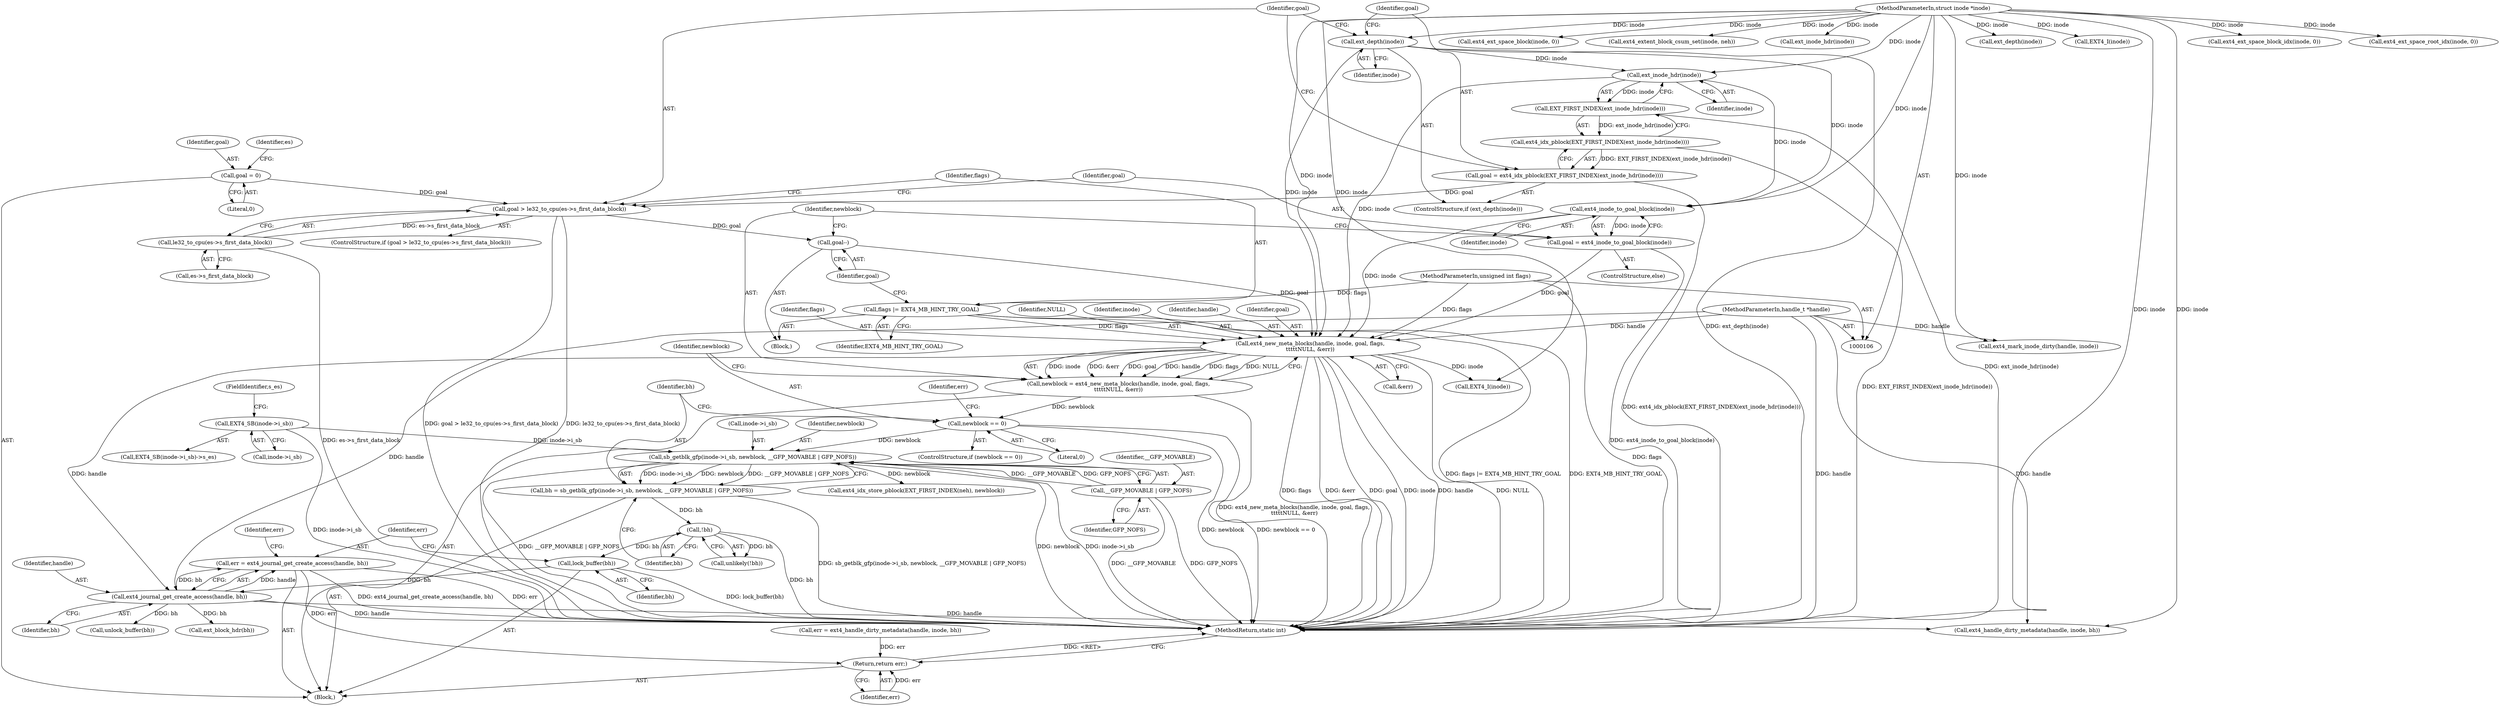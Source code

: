 digraph "0_linux_592acbf16821288ecdc4192c47e3774a4c48bb64@API" {
"1000193" [label="(Call,err = ext4_journal_get_create_access(handle, bh))"];
"1000195" [label="(Call,ext4_journal_get_create_access(handle, bh))"];
"1000160" [label="(Call,ext4_new_meta_blocks(handle, inode, goal, flags,\n\t\t\t\t\tNULL, &err))"];
"1000107" [label="(MethodParameterIn,handle_t *handle)"];
"1000156" [label="(Call,ext4_inode_to_goal_block(inode))"];
"1000138" [label="(Call,ext_inode_hdr(inode))"];
"1000132" [label="(Call,ext_depth(inode))"];
"1000108" [label="(MethodParameterIn,struct inode *inode)"];
"1000151" [label="(Call,goal--)"];
"1000141" [label="(Call,goal > le32_to_cpu(es->s_first_data_block))"];
"1000134" [label="(Call,goal = ext4_idx_pblock(EXT_FIRST_INDEX(ext_inode_hdr(inode))))"];
"1000136" [label="(Call,ext4_idx_pblock(EXT_FIRST_INDEX(ext_inode_hdr(inode))))"];
"1000137" [label="(Call,EXT_FIRST_INDEX(ext_inode_hdr(inode)))"];
"1000115" [label="(Call,goal = 0)"];
"1000143" [label="(Call,le32_to_cpu(es->s_first_data_block))"];
"1000154" [label="(Call,goal = ext4_inode_to_goal_block(inode))"];
"1000148" [label="(Call,flags |= EXT4_MB_HINT_TRY_GOAL)"];
"1000109" [label="(MethodParameterIn,unsigned int flags)"];
"1000191" [label="(Call,lock_buffer(bh))"];
"1000186" [label="(Call,!bh)"];
"1000174" [label="(Call,bh = sb_getblk_gfp(inode->i_sb, newblock, __GFP_MOVABLE | GFP_NOFS))"];
"1000176" [label="(Call,sb_getblk_gfp(inode->i_sb, newblock, __GFP_MOVABLE | GFP_NOFS))"];
"1000122" [label="(Call,EXT4_SB(inode->i_sb))"];
"1000169" [label="(Call,newblock == 0)"];
"1000158" [label="(Call,newblock = ext4_new_meta_blocks(handle, inode, goal, flags,\n\t\t\t\t\tNULL, &err))"];
"1000181" [label="(Call,__GFP_MOVABLE | GFP_NOFS)"];
"1000330" [label="(Return,return err;)"];
"1000219" [label="(Call,ext_block_hdr(bh))"];
"1000195" [label="(Call,ext4_journal_get_create_access(handle, bh))"];
"1000143" [label="(Call,le32_to_cpu(es->s_first_data_block))"];
"1000115" [label="(Call,goal = 0)"];
"1000191" [label="(Call,lock_buffer(bh))"];
"1000164" [label="(Identifier,flags)"];
"1000222" [label="(Call,ext_depth(inode))"];
"1000166" [label="(Call,&err)"];
"1000324" [label="(Call,ext4_mark_inode_dirty(handle, inode))"];
"1000187" [label="(Identifier,bh)"];
"1000123" [label="(Call,inode->i_sb)"];
"1000135" [label="(Identifier,goal)"];
"1000214" [label="(Call,EXT4_I(inode))"];
"1000155" [label="(Identifier,goal)"];
"1000176" [label="(Call,sb_getblk_gfp(inode->i_sb, newblock, __GFP_MOVABLE | GFP_NOFS))"];
"1000140" [label="(ControlStructure,if (goal > le32_to_cpu(es->s_first_data_block)))"];
"1000160" [label="(Call,ext4_new_meta_blocks(handle, inode, goal, flags,\n\t\t\t\t\tNULL, &err))"];
"1000197" [label="(Identifier,bh)"];
"1000186" [label="(Call,!bh)"];
"1000152" [label="(Identifier,goal)"];
"1000272" [label="(Call,ext4_idx_store_pblock(EXT_FIRST_INDEX(neh), newblock))"];
"1000182" [label="(Identifier,__GFP_MOVABLE)"];
"1000156" [label="(Call,ext4_inode_to_goal_block(inode))"];
"1000180" [label="(Identifier,newblock)"];
"1000165" [label="(Identifier,NULL)"];
"1000144" [label="(Call,es->s_first_data_block)"];
"1000192" [label="(Identifier,bh)"];
"1000330" [label="(Return,return err;)"];
"1000194" [label="(Identifier,err)"];
"1000121" [label="(Call,EXT4_SB(inode->i_sb)->s_es)"];
"1000137" [label="(Call,EXT_FIRST_INDEX(ext_inode_hdr(inode)))"];
"1000159" [label="(Identifier,newblock)"];
"1000162" [label="(Identifier,inode)"];
"1000253" [label="(Call,err = ext4_handle_dirty_metadata(handle, inode, bh))"];
"1000175" [label="(Identifier,bh)"];
"1000107" [label="(MethodParameterIn,handle_t *handle)"];
"1000151" [label="(Call,goal--)"];
"1000229" [label="(Call,ext4_ext_space_block_idx(inode, 0))"];
"1000177" [label="(Call,inode->i_sb)"];
"1000132" [label="(Call,ext_depth(inode))"];
"1000288" [label="(Call,ext4_ext_space_root_idx(inode, 0))"];
"1000238" [label="(Call,ext4_ext_space_block(inode, 0))"];
"1000157" [label="(Identifier,inode)"];
"1000171" [label="(Literal,0)"];
"1000131" [label="(ControlStructure,if (ext_depth(inode)))"];
"1000150" [label="(Identifier,EXT4_MB_HINT_TRY_GOAL)"];
"1000169" [label="(Call,newblock == 0)"];
"1000134" [label="(Call,goal = ext4_idx_pblock(EXT_FIRST_INDEX(ext_inode_hdr(inode))))"];
"1000209" [label="(Call,EXT4_I(inode))"];
"1000201" [label="(Call,unlock_buffer(bh))"];
"1000196" [label="(Identifier,handle)"];
"1000174" [label="(Call,bh = sb_getblk_gfp(inode->i_sb, newblock, __GFP_MOVABLE | GFP_NOFS))"];
"1000141" [label="(Call,goal > le32_to_cpu(es->s_first_data_block))"];
"1000255" [label="(Call,ext4_handle_dirty_metadata(handle, inode, bh))"];
"1000110" [label="(Block,)"];
"1000148" [label="(Call,flags |= EXT4_MB_HINT_TRY_GOAL)"];
"1000173" [label="(Identifier,err)"];
"1000246" [label="(Call,ext4_extent_block_csum_set(inode, neh))"];
"1000120" [label="(Identifier,es)"];
"1000158" [label="(Call,newblock = ext4_new_meta_blocks(handle, inode, goal, flags,\n\t\t\t\t\tNULL, &err))"];
"1000199" [label="(Identifier,err)"];
"1000109" [label="(MethodParameterIn,unsigned int flags)"];
"1000139" [label="(Identifier,inode)"];
"1000331" [label="(Identifier,err)"];
"1000161" [label="(Identifier,handle)"];
"1000136" [label="(Call,ext4_idx_pblock(EXT_FIRST_INDEX(ext_inode_hdr(inode))))"];
"1000163" [label="(Identifier,goal)"];
"1000108" [label="(MethodParameterIn,struct inode *inode)"];
"1000116" [label="(Identifier,goal)"];
"1000170" [label="(Identifier,newblock)"];
"1000133" [label="(Identifier,inode)"];
"1000126" [label="(FieldIdentifier,s_es)"];
"1000142" [label="(Identifier,goal)"];
"1000153" [label="(ControlStructure,else)"];
"1000117" [label="(Literal,0)"];
"1000183" [label="(Identifier,GFP_NOFS)"];
"1000181" [label="(Call,__GFP_MOVABLE | GFP_NOFS)"];
"1000332" [label="(MethodReturn,static int)"];
"1000168" [label="(ControlStructure,if (newblock == 0))"];
"1000185" [label="(Call,unlikely(!bh))"];
"1000138" [label="(Call,ext_inode_hdr(inode))"];
"1000154" [label="(Call,goal = ext4_inode_to_goal_block(inode))"];
"1000264" [label="(Call,ext_inode_hdr(inode))"];
"1000122" [label="(Call,EXT4_SB(inode->i_sb))"];
"1000149" [label="(Identifier,flags)"];
"1000193" [label="(Call,err = ext4_journal_get_create_access(handle, bh))"];
"1000147" [label="(Block,)"];
"1000193" -> "1000110"  [label="AST: "];
"1000193" -> "1000195"  [label="CFG: "];
"1000194" -> "1000193"  [label="AST: "];
"1000195" -> "1000193"  [label="AST: "];
"1000199" -> "1000193"  [label="CFG: "];
"1000193" -> "1000332"  [label="DDG: err"];
"1000193" -> "1000332"  [label="DDG: ext4_journal_get_create_access(handle, bh)"];
"1000195" -> "1000193"  [label="DDG: handle"];
"1000195" -> "1000193"  [label="DDG: bh"];
"1000193" -> "1000330"  [label="DDG: err"];
"1000195" -> "1000197"  [label="CFG: "];
"1000196" -> "1000195"  [label="AST: "];
"1000197" -> "1000195"  [label="AST: "];
"1000195" -> "1000332"  [label="DDG: handle"];
"1000160" -> "1000195"  [label="DDG: handle"];
"1000107" -> "1000195"  [label="DDG: handle"];
"1000191" -> "1000195"  [label="DDG: bh"];
"1000195" -> "1000201"  [label="DDG: bh"];
"1000195" -> "1000219"  [label="DDG: bh"];
"1000195" -> "1000255"  [label="DDG: handle"];
"1000160" -> "1000158"  [label="AST: "];
"1000160" -> "1000166"  [label="CFG: "];
"1000161" -> "1000160"  [label="AST: "];
"1000162" -> "1000160"  [label="AST: "];
"1000163" -> "1000160"  [label="AST: "];
"1000164" -> "1000160"  [label="AST: "];
"1000165" -> "1000160"  [label="AST: "];
"1000166" -> "1000160"  [label="AST: "];
"1000158" -> "1000160"  [label="CFG: "];
"1000160" -> "1000332"  [label="DDG: flags"];
"1000160" -> "1000332"  [label="DDG: &err"];
"1000160" -> "1000332"  [label="DDG: goal"];
"1000160" -> "1000332"  [label="DDG: inode"];
"1000160" -> "1000332"  [label="DDG: handle"];
"1000160" -> "1000332"  [label="DDG: NULL"];
"1000160" -> "1000158"  [label="DDG: inode"];
"1000160" -> "1000158"  [label="DDG: &err"];
"1000160" -> "1000158"  [label="DDG: goal"];
"1000160" -> "1000158"  [label="DDG: handle"];
"1000160" -> "1000158"  [label="DDG: flags"];
"1000160" -> "1000158"  [label="DDG: NULL"];
"1000107" -> "1000160"  [label="DDG: handle"];
"1000156" -> "1000160"  [label="DDG: inode"];
"1000138" -> "1000160"  [label="DDG: inode"];
"1000132" -> "1000160"  [label="DDG: inode"];
"1000108" -> "1000160"  [label="DDG: inode"];
"1000151" -> "1000160"  [label="DDG: goal"];
"1000154" -> "1000160"  [label="DDG: goal"];
"1000148" -> "1000160"  [label="DDG: flags"];
"1000109" -> "1000160"  [label="DDG: flags"];
"1000160" -> "1000209"  [label="DDG: inode"];
"1000107" -> "1000106"  [label="AST: "];
"1000107" -> "1000332"  [label="DDG: handle"];
"1000107" -> "1000255"  [label="DDG: handle"];
"1000107" -> "1000324"  [label="DDG: handle"];
"1000156" -> "1000154"  [label="AST: "];
"1000156" -> "1000157"  [label="CFG: "];
"1000157" -> "1000156"  [label="AST: "];
"1000154" -> "1000156"  [label="CFG: "];
"1000156" -> "1000154"  [label="DDG: inode"];
"1000138" -> "1000156"  [label="DDG: inode"];
"1000132" -> "1000156"  [label="DDG: inode"];
"1000108" -> "1000156"  [label="DDG: inode"];
"1000138" -> "1000137"  [label="AST: "];
"1000138" -> "1000139"  [label="CFG: "];
"1000139" -> "1000138"  [label="AST: "];
"1000137" -> "1000138"  [label="CFG: "];
"1000138" -> "1000137"  [label="DDG: inode"];
"1000132" -> "1000138"  [label="DDG: inode"];
"1000108" -> "1000138"  [label="DDG: inode"];
"1000132" -> "1000131"  [label="AST: "];
"1000132" -> "1000133"  [label="CFG: "];
"1000133" -> "1000132"  [label="AST: "];
"1000135" -> "1000132"  [label="CFG: "];
"1000142" -> "1000132"  [label="CFG: "];
"1000132" -> "1000332"  [label="DDG: ext_depth(inode)"];
"1000108" -> "1000132"  [label="DDG: inode"];
"1000108" -> "1000106"  [label="AST: "];
"1000108" -> "1000332"  [label="DDG: inode"];
"1000108" -> "1000209"  [label="DDG: inode"];
"1000108" -> "1000214"  [label="DDG: inode"];
"1000108" -> "1000222"  [label="DDG: inode"];
"1000108" -> "1000229"  [label="DDG: inode"];
"1000108" -> "1000238"  [label="DDG: inode"];
"1000108" -> "1000246"  [label="DDG: inode"];
"1000108" -> "1000255"  [label="DDG: inode"];
"1000108" -> "1000264"  [label="DDG: inode"];
"1000108" -> "1000288"  [label="DDG: inode"];
"1000108" -> "1000324"  [label="DDG: inode"];
"1000151" -> "1000147"  [label="AST: "];
"1000151" -> "1000152"  [label="CFG: "];
"1000152" -> "1000151"  [label="AST: "];
"1000159" -> "1000151"  [label="CFG: "];
"1000141" -> "1000151"  [label="DDG: goal"];
"1000141" -> "1000140"  [label="AST: "];
"1000141" -> "1000143"  [label="CFG: "];
"1000142" -> "1000141"  [label="AST: "];
"1000143" -> "1000141"  [label="AST: "];
"1000149" -> "1000141"  [label="CFG: "];
"1000155" -> "1000141"  [label="CFG: "];
"1000141" -> "1000332"  [label="DDG: goal > le32_to_cpu(es->s_first_data_block)"];
"1000141" -> "1000332"  [label="DDG: le32_to_cpu(es->s_first_data_block)"];
"1000134" -> "1000141"  [label="DDG: goal"];
"1000115" -> "1000141"  [label="DDG: goal"];
"1000143" -> "1000141"  [label="DDG: es->s_first_data_block"];
"1000134" -> "1000131"  [label="AST: "];
"1000134" -> "1000136"  [label="CFG: "];
"1000135" -> "1000134"  [label="AST: "];
"1000136" -> "1000134"  [label="AST: "];
"1000142" -> "1000134"  [label="CFG: "];
"1000134" -> "1000332"  [label="DDG: ext4_idx_pblock(EXT_FIRST_INDEX(ext_inode_hdr(inode)))"];
"1000136" -> "1000134"  [label="DDG: EXT_FIRST_INDEX(ext_inode_hdr(inode))"];
"1000136" -> "1000137"  [label="CFG: "];
"1000137" -> "1000136"  [label="AST: "];
"1000136" -> "1000332"  [label="DDG: EXT_FIRST_INDEX(ext_inode_hdr(inode))"];
"1000137" -> "1000136"  [label="DDG: ext_inode_hdr(inode)"];
"1000137" -> "1000332"  [label="DDG: ext_inode_hdr(inode)"];
"1000115" -> "1000110"  [label="AST: "];
"1000115" -> "1000117"  [label="CFG: "];
"1000116" -> "1000115"  [label="AST: "];
"1000117" -> "1000115"  [label="AST: "];
"1000120" -> "1000115"  [label="CFG: "];
"1000143" -> "1000144"  [label="CFG: "];
"1000144" -> "1000143"  [label="AST: "];
"1000143" -> "1000332"  [label="DDG: es->s_first_data_block"];
"1000154" -> "1000153"  [label="AST: "];
"1000155" -> "1000154"  [label="AST: "];
"1000159" -> "1000154"  [label="CFG: "];
"1000154" -> "1000332"  [label="DDG: ext4_inode_to_goal_block(inode)"];
"1000148" -> "1000147"  [label="AST: "];
"1000148" -> "1000150"  [label="CFG: "];
"1000149" -> "1000148"  [label="AST: "];
"1000150" -> "1000148"  [label="AST: "];
"1000152" -> "1000148"  [label="CFG: "];
"1000148" -> "1000332"  [label="DDG: flags |= EXT4_MB_HINT_TRY_GOAL"];
"1000148" -> "1000332"  [label="DDG: EXT4_MB_HINT_TRY_GOAL"];
"1000109" -> "1000148"  [label="DDG: flags"];
"1000109" -> "1000106"  [label="AST: "];
"1000109" -> "1000332"  [label="DDG: flags"];
"1000191" -> "1000110"  [label="AST: "];
"1000191" -> "1000192"  [label="CFG: "];
"1000192" -> "1000191"  [label="AST: "];
"1000194" -> "1000191"  [label="CFG: "];
"1000191" -> "1000332"  [label="DDG: lock_buffer(bh)"];
"1000186" -> "1000191"  [label="DDG: bh"];
"1000186" -> "1000185"  [label="AST: "];
"1000186" -> "1000187"  [label="CFG: "];
"1000187" -> "1000186"  [label="AST: "];
"1000185" -> "1000186"  [label="CFG: "];
"1000186" -> "1000332"  [label="DDG: bh"];
"1000186" -> "1000185"  [label="DDG: bh"];
"1000174" -> "1000186"  [label="DDG: bh"];
"1000174" -> "1000110"  [label="AST: "];
"1000174" -> "1000176"  [label="CFG: "];
"1000175" -> "1000174"  [label="AST: "];
"1000176" -> "1000174"  [label="AST: "];
"1000187" -> "1000174"  [label="CFG: "];
"1000174" -> "1000332"  [label="DDG: sb_getblk_gfp(inode->i_sb, newblock, __GFP_MOVABLE | GFP_NOFS)"];
"1000176" -> "1000174"  [label="DDG: inode->i_sb"];
"1000176" -> "1000174"  [label="DDG: newblock"];
"1000176" -> "1000174"  [label="DDG: __GFP_MOVABLE | GFP_NOFS"];
"1000176" -> "1000181"  [label="CFG: "];
"1000177" -> "1000176"  [label="AST: "];
"1000180" -> "1000176"  [label="AST: "];
"1000181" -> "1000176"  [label="AST: "];
"1000176" -> "1000332"  [label="DDG: __GFP_MOVABLE | GFP_NOFS"];
"1000176" -> "1000332"  [label="DDG: newblock"];
"1000176" -> "1000332"  [label="DDG: inode->i_sb"];
"1000122" -> "1000176"  [label="DDG: inode->i_sb"];
"1000169" -> "1000176"  [label="DDG: newblock"];
"1000181" -> "1000176"  [label="DDG: __GFP_MOVABLE"];
"1000181" -> "1000176"  [label="DDG: GFP_NOFS"];
"1000176" -> "1000272"  [label="DDG: newblock"];
"1000122" -> "1000121"  [label="AST: "];
"1000122" -> "1000123"  [label="CFG: "];
"1000123" -> "1000122"  [label="AST: "];
"1000126" -> "1000122"  [label="CFG: "];
"1000122" -> "1000332"  [label="DDG: inode->i_sb"];
"1000169" -> "1000168"  [label="AST: "];
"1000169" -> "1000171"  [label="CFG: "];
"1000170" -> "1000169"  [label="AST: "];
"1000171" -> "1000169"  [label="AST: "];
"1000173" -> "1000169"  [label="CFG: "];
"1000175" -> "1000169"  [label="CFG: "];
"1000169" -> "1000332"  [label="DDG: newblock == 0"];
"1000169" -> "1000332"  [label="DDG: newblock"];
"1000158" -> "1000169"  [label="DDG: newblock"];
"1000158" -> "1000110"  [label="AST: "];
"1000159" -> "1000158"  [label="AST: "];
"1000170" -> "1000158"  [label="CFG: "];
"1000158" -> "1000332"  [label="DDG: ext4_new_meta_blocks(handle, inode, goal, flags,\n\t\t\t\t\tNULL, &err)"];
"1000181" -> "1000183"  [label="CFG: "];
"1000182" -> "1000181"  [label="AST: "];
"1000183" -> "1000181"  [label="AST: "];
"1000181" -> "1000332"  [label="DDG: __GFP_MOVABLE"];
"1000181" -> "1000332"  [label="DDG: GFP_NOFS"];
"1000330" -> "1000110"  [label="AST: "];
"1000330" -> "1000331"  [label="CFG: "];
"1000331" -> "1000330"  [label="AST: "];
"1000332" -> "1000330"  [label="CFG: "];
"1000330" -> "1000332"  [label="DDG: <RET>"];
"1000331" -> "1000330"  [label="DDG: err"];
"1000253" -> "1000330"  [label="DDG: err"];
}

